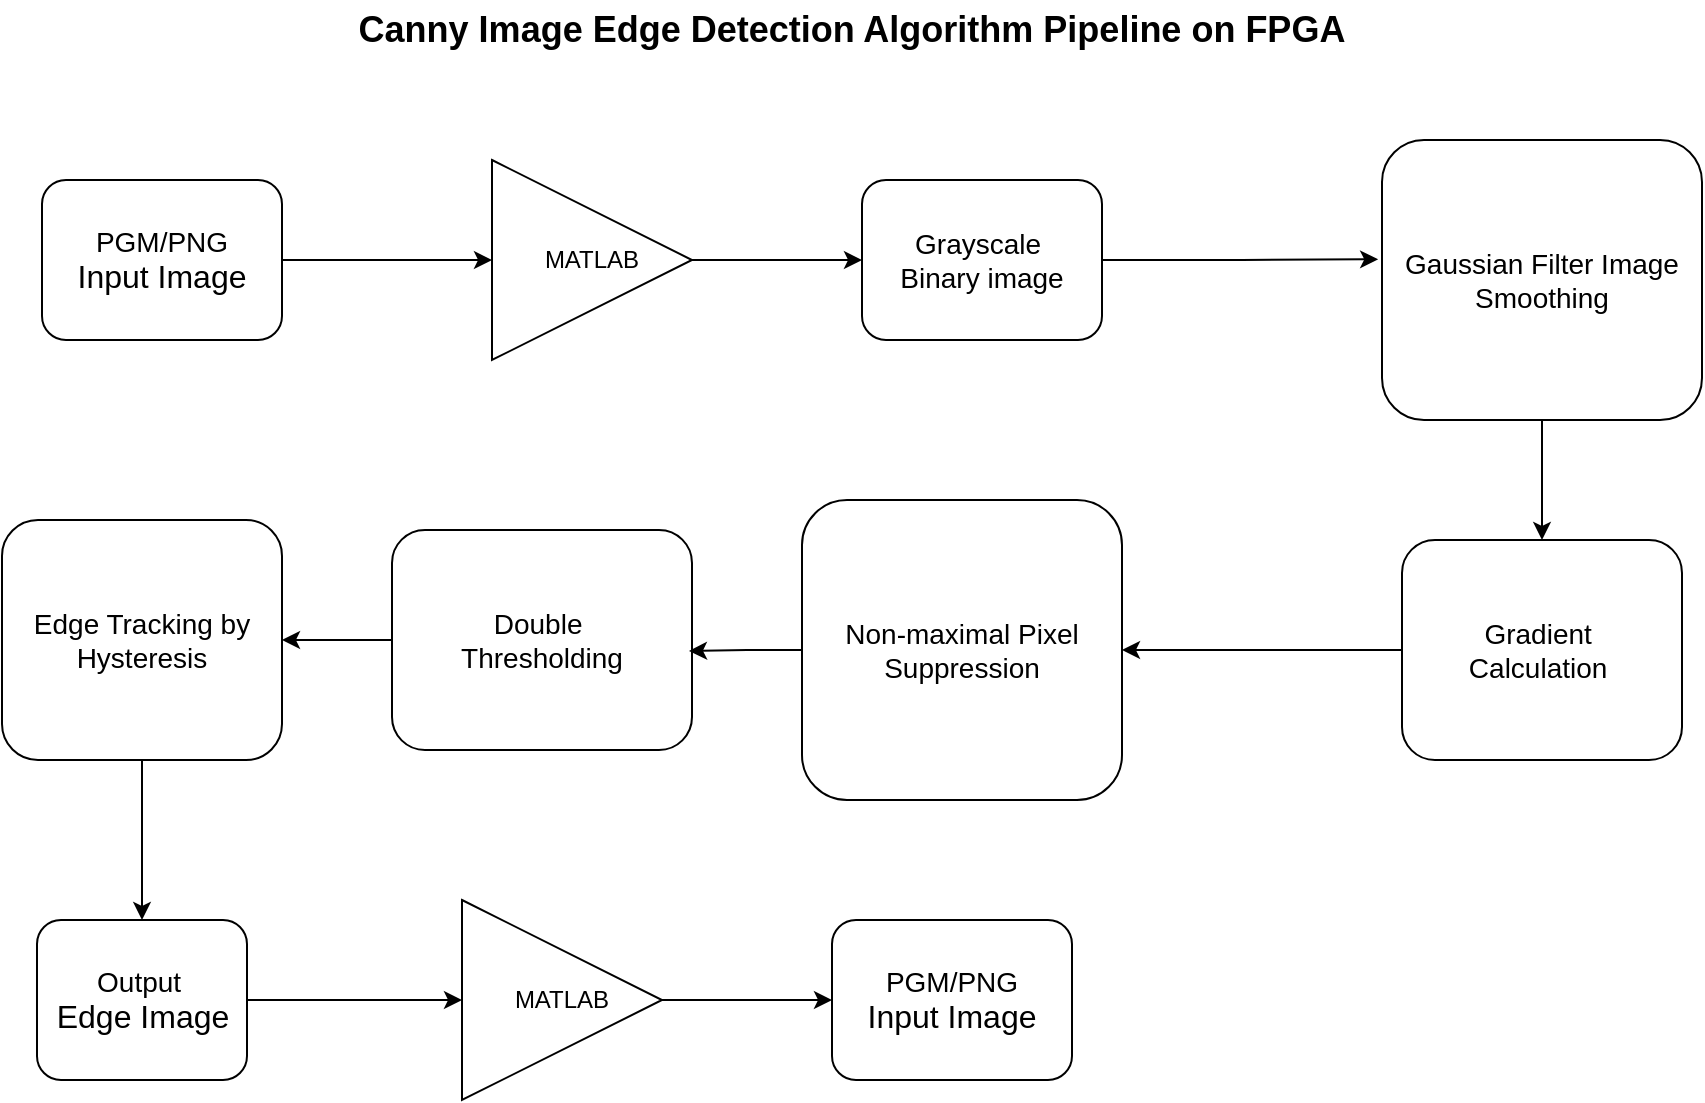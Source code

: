 <mxfile version="24.2.5" type="device">
  <diagram name="Page-1" id="7z2JI6d6Ksnr06_BLwVR">
    <mxGraphModel dx="1288" dy="648" grid="1" gridSize="10" guides="1" tooltips="1" connect="1" arrows="1" fold="1" page="1" pageScale="1" pageWidth="1169" pageHeight="827" math="0" shadow="0">
      <root>
        <mxCell id="0" />
        <mxCell id="1" parent="0" />
        <mxCell id="nkMUAahVnBc998OKHm-6-5" style="edgeStyle=orthogonalEdgeStyle;rounded=0;orthogonalLoop=1;jettySize=auto;html=1;exitX=1;exitY=0.5;exitDx=0;exitDy=0;" edge="1" parent="1" source="nkMUAahVnBc998OKHm-6-1" target="nkMUAahVnBc998OKHm-6-4">
          <mxGeometry relative="1" as="geometry" />
        </mxCell>
        <mxCell id="nkMUAahVnBc998OKHm-6-1" value="&lt;div&gt;&lt;font style=&quot;font-size: 14px;&quot;&gt;PGM/PNG&lt;/font&gt;&lt;/div&gt;&lt;font size=&quot;3&quot;&gt;Input Image&lt;/font&gt;" style="rounded=1;whiteSpace=wrap;html=1;" vertex="1" parent="1">
          <mxGeometry x="180" y="230" width="120" height="80" as="geometry" />
        </mxCell>
        <mxCell id="nkMUAahVnBc998OKHm-6-2" value="&lt;span style=&quot;font-size: 14px;&quot;&gt;Grayscale&amp;nbsp;&lt;/span&gt;&lt;div&gt;&lt;span style=&quot;font-size: 14px;&quot;&gt;Binary image&lt;/span&gt;&lt;/div&gt;" style="rounded=1;whiteSpace=wrap;html=1;" vertex="1" parent="1">
          <mxGeometry x="590" y="230" width="120" height="80" as="geometry" />
        </mxCell>
        <mxCell id="nkMUAahVnBc998OKHm-6-3" value="&lt;b&gt;&lt;font style=&quot;font-size: 18px;&quot;&gt;Canny Image Edge Detection Algorithm Pipeline on FPGA&lt;/font&gt;&lt;/b&gt;" style="text;html=1;align=center;verticalAlign=middle;whiteSpace=wrap;rounded=0;" vertex="1" parent="1">
          <mxGeometry x="325" y="140" width="520" height="30" as="geometry" />
        </mxCell>
        <mxCell id="nkMUAahVnBc998OKHm-6-6" style="edgeStyle=orthogonalEdgeStyle;rounded=0;orthogonalLoop=1;jettySize=auto;html=1;exitX=1;exitY=0.5;exitDx=0;exitDy=0;" edge="1" parent="1" source="nkMUAahVnBc998OKHm-6-4" target="nkMUAahVnBc998OKHm-6-2">
          <mxGeometry relative="1" as="geometry" />
        </mxCell>
        <mxCell id="nkMUAahVnBc998OKHm-6-4" value="MATLAB" style="triangle;whiteSpace=wrap;html=1;" vertex="1" parent="1">
          <mxGeometry x="405" y="220" width="100" height="100" as="geometry" />
        </mxCell>
        <mxCell id="nkMUAahVnBc998OKHm-6-14" style="edgeStyle=orthogonalEdgeStyle;rounded=0;orthogonalLoop=1;jettySize=auto;html=1;" edge="1" parent="1" source="nkMUAahVnBc998OKHm-6-8" target="nkMUAahVnBc998OKHm-6-9">
          <mxGeometry relative="1" as="geometry" />
        </mxCell>
        <mxCell id="nkMUAahVnBc998OKHm-6-8" value="&lt;span style=&quot;font-size: 14px;&quot;&gt;Gaussian Filter Image Smoothing&lt;/span&gt;" style="rounded=1;whiteSpace=wrap;html=1;" vertex="1" parent="1">
          <mxGeometry x="850" y="210" width="160" height="140" as="geometry" />
        </mxCell>
        <mxCell id="nkMUAahVnBc998OKHm-6-15" style="edgeStyle=orthogonalEdgeStyle;rounded=0;orthogonalLoop=1;jettySize=auto;html=1;entryX=1;entryY=0.5;entryDx=0;entryDy=0;" edge="1" parent="1" source="nkMUAahVnBc998OKHm-6-9" target="nkMUAahVnBc998OKHm-6-10">
          <mxGeometry relative="1" as="geometry" />
        </mxCell>
        <mxCell id="nkMUAahVnBc998OKHm-6-9" value="&lt;span style=&quot;font-size: 14px;&quot;&gt;Gradient&amp;nbsp;&lt;/span&gt;&lt;div&gt;&lt;span style=&quot;font-size: 14px;&quot;&gt;Calculation&amp;nbsp;&lt;/span&gt;&lt;/div&gt;" style="rounded=1;whiteSpace=wrap;html=1;" vertex="1" parent="1">
          <mxGeometry x="860" y="410" width="140" height="110" as="geometry" />
        </mxCell>
        <mxCell id="nkMUAahVnBc998OKHm-6-10" value="&lt;span style=&quot;font-size: 14px;&quot;&gt;Non-maximal Pixel Suppression&lt;/span&gt;" style="rounded=1;whiteSpace=wrap;html=1;" vertex="1" parent="1">
          <mxGeometry x="560" y="390" width="160" height="150" as="geometry" />
        </mxCell>
        <mxCell id="nkMUAahVnBc998OKHm-6-18" style="edgeStyle=orthogonalEdgeStyle;rounded=0;orthogonalLoop=1;jettySize=auto;html=1;" edge="1" parent="1" source="nkMUAahVnBc998OKHm-6-11" target="nkMUAahVnBc998OKHm-6-12">
          <mxGeometry relative="1" as="geometry" />
        </mxCell>
        <mxCell id="nkMUAahVnBc998OKHm-6-11" value="&lt;span style=&quot;font-size: 14px;&quot;&gt;Double&amp;nbsp;&lt;/span&gt;&lt;div&gt;&lt;span style=&quot;font-size: 14px;&quot;&gt;Thresholding&lt;/span&gt;&lt;/div&gt;" style="rounded=1;whiteSpace=wrap;html=1;" vertex="1" parent="1">
          <mxGeometry x="355" y="405" width="150" height="110" as="geometry" />
        </mxCell>
        <mxCell id="nkMUAahVnBc998OKHm-6-25" style="edgeStyle=orthogonalEdgeStyle;rounded=0;orthogonalLoop=1;jettySize=auto;html=1;entryX=0.5;entryY=0;entryDx=0;entryDy=0;" edge="1" parent="1" source="nkMUAahVnBc998OKHm-6-12" target="nkMUAahVnBc998OKHm-6-19">
          <mxGeometry relative="1" as="geometry" />
        </mxCell>
        <mxCell id="nkMUAahVnBc998OKHm-6-12" value="&lt;span style=&quot;font-size: 14px;&quot;&gt;Edge Tracking by Hysteresis&lt;/span&gt;" style="rounded=1;whiteSpace=wrap;html=1;" vertex="1" parent="1">
          <mxGeometry x="160" y="400" width="140" height="120" as="geometry" />
        </mxCell>
        <mxCell id="nkMUAahVnBc998OKHm-6-13" style="edgeStyle=orthogonalEdgeStyle;rounded=0;orthogonalLoop=1;jettySize=auto;html=1;entryX=-0.012;entryY=0.426;entryDx=0;entryDy=0;entryPerimeter=0;" edge="1" parent="1" source="nkMUAahVnBc998OKHm-6-2" target="nkMUAahVnBc998OKHm-6-8">
          <mxGeometry relative="1" as="geometry" />
        </mxCell>
        <mxCell id="nkMUAahVnBc998OKHm-6-17" style="edgeStyle=orthogonalEdgeStyle;rounded=0;orthogonalLoop=1;jettySize=auto;html=1;entryX=0.99;entryY=0.55;entryDx=0;entryDy=0;entryPerimeter=0;" edge="1" parent="1" source="nkMUAahVnBc998OKHm-6-10" target="nkMUAahVnBc998OKHm-6-11">
          <mxGeometry relative="1" as="geometry" />
        </mxCell>
        <mxCell id="nkMUAahVnBc998OKHm-6-24" style="edgeStyle=orthogonalEdgeStyle;rounded=0;orthogonalLoop=1;jettySize=auto;html=1;entryX=0;entryY=0.5;entryDx=0;entryDy=0;" edge="1" parent="1" source="nkMUAahVnBc998OKHm-6-19" target="nkMUAahVnBc998OKHm-6-21">
          <mxGeometry relative="1" as="geometry" />
        </mxCell>
        <mxCell id="nkMUAahVnBc998OKHm-6-19" value="&lt;font style=&quot;font-size: 14px;&quot;&gt;Output&amp;nbsp;&lt;/font&gt;&lt;div&gt;&lt;font size=&quot;3&quot;&gt;Edge Image&lt;/font&gt;&lt;/div&gt;" style="rounded=1;whiteSpace=wrap;html=1;" vertex="1" parent="1">
          <mxGeometry x="177.5" y="600" width="105" height="80" as="geometry" />
        </mxCell>
        <mxCell id="nkMUAahVnBc998OKHm-6-23" style="edgeStyle=orthogonalEdgeStyle;rounded=0;orthogonalLoop=1;jettySize=auto;html=1;entryX=0;entryY=0.5;entryDx=0;entryDy=0;" edge="1" parent="1" source="nkMUAahVnBc998OKHm-6-21" target="nkMUAahVnBc998OKHm-6-22">
          <mxGeometry relative="1" as="geometry" />
        </mxCell>
        <mxCell id="nkMUAahVnBc998OKHm-6-21" value="MATLAB" style="triangle;whiteSpace=wrap;html=1;" vertex="1" parent="1">
          <mxGeometry x="390" y="590" width="100" height="100" as="geometry" />
        </mxCell>
        <mxCell id="nkMUAahVnBc998OKHm-6-22" value="&lt;div&gt;&lt;font style=&quot;font-size: 14px;&quot;&gt;PGM/PNG&lt;/font&gt;&lt;/div&gt;&lt;font size=&quot;3&quot;&gt;Input Image&lt;/font&gt;" style="rounded=1;whiteSpace=wrap;html=1;" vertex="1" parent="1">
          <mxGeometry x="575" y="600" width="120" height="80" as="geometry" />
        </mxCell>
      </root>
    </mxGraphModel>
  </diagram>
</mxfile>
